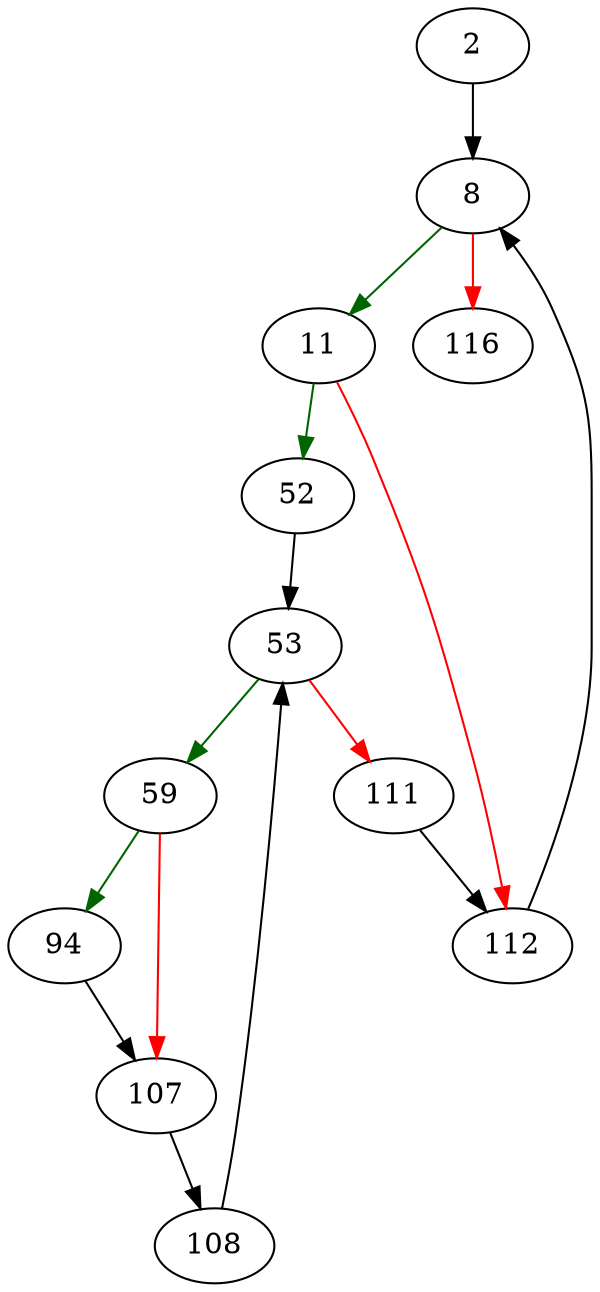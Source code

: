 strict digraph "exprSelectUsage" {
	// Node definitions.
	2 [entry=true];
	8;
	11;
	116;
	52;
	112;
	53;
	59;
	111;
	94;
	107;
	108;

	// Edge definitions.
	2 -> 8;
	8 -> 11 [
		color=darkgreen
		cond=true
	];
	8 -> 116 [
		color=red
		cond=false
	];
	11 -> 52 [
		color=darkgreen
		cond=true
	];
	11 -> 112 [
		color=red
		cond=false
	];
	52 -> 53;
	112 -> 8;
	53 -> 59 [
		color=darkgreen
		cond=true
	];
	53 -> 111 [
		color=red
		cond=false
	];
	59 -> 94 [
		color=darkgreen
		cond=true
	];
	59 -> 107 [
		color=red
		cond=false
	];
	111 -> 112;
	94 -> 107;
	107 -> 108;
	108 -> 53;
}